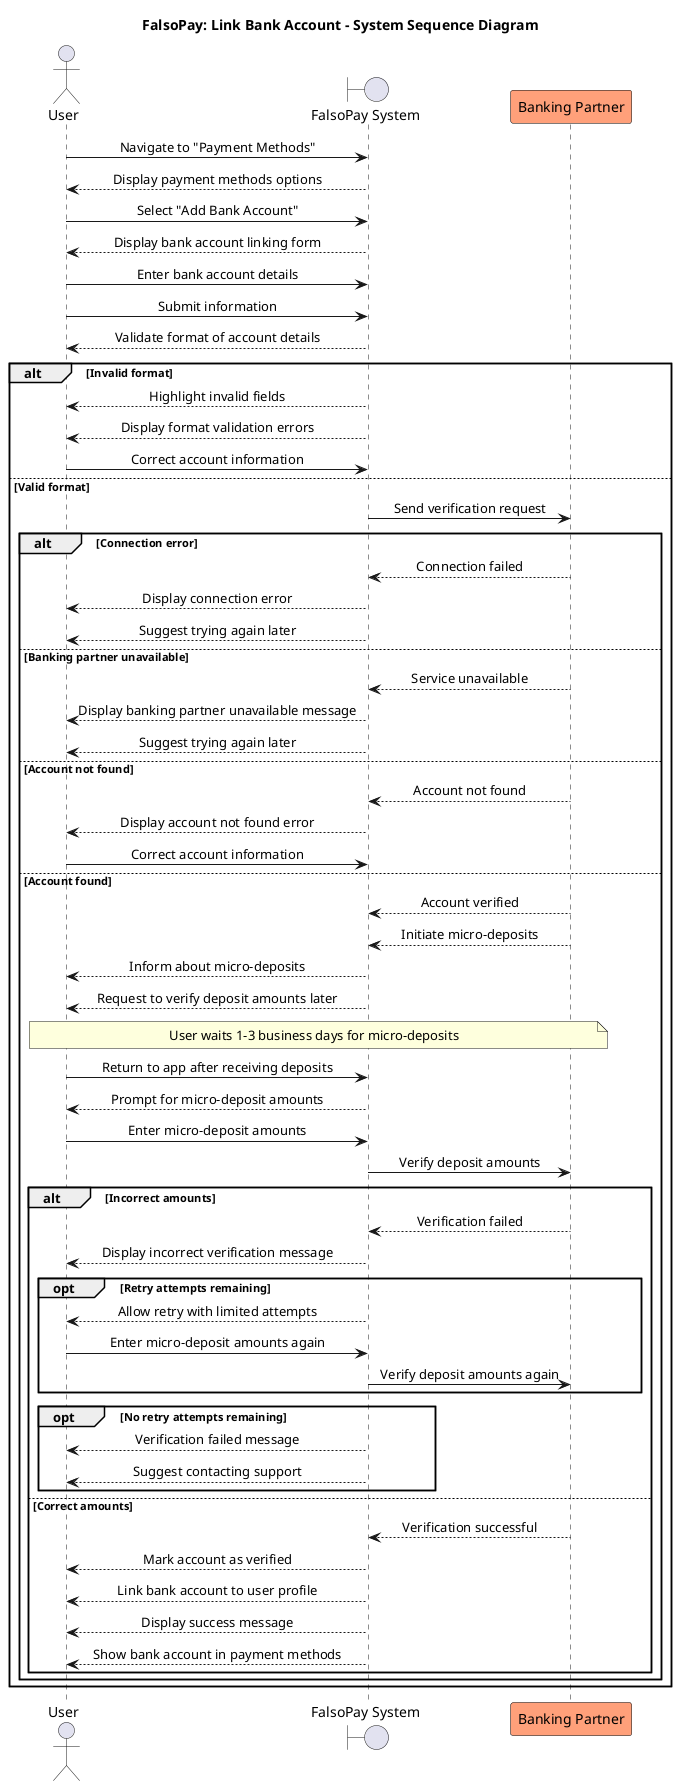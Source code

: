 @startuml Link-Bank-Account-SSD

skinparam sequenceMessageAlign center
skinparam sequenceParticipantBorderColor Black
skinparam sequenceParticipantBackgroundColor LightSalmon

title "FalsoPay: Link Bank Account - System Sequence Diagram"

actor "User" as user
boundary "FalsoPay System" as system
participant "Banking Partner" as bank

user -> system: Navigate to "Payment Methods"
system --> user: Display payment methods options

user -> system: Select "Add Bank Account"
system --> user: Display bank account linking form

user -> system: Enter bank account details
user -> system: Submit information

system --> user: Validate format of account details

alt Invalid format
    system --> user: Highlight invalid fields
    system --> user: Display format validation errors
    user -> system: Correct account information
else Valid format
    system -> bank: Send verification request
    
    alt Connection error
        bank --> system: Connection failed
        system --> user: Display connection error
        system --> user: Suggest trying again later
    else Banking partner unavailable
        bank --> system: Service unavailable
        system --> user: Display banking partner unavailable message
        system --> user: Suggest trying again later
    else Account not found
        bank --> system: Account not found
        system --> user: Display account not found error
        user -> system: Correct account information
    else Account found
        bank --> system: Account verified
        bank --> system: Initiate micro-deposits
        
        system --> user: Inform about micro-deposits
        system --> user: Request to verify deposit amounts later
        
        note over user, bank: User waits 1-3 business days for micro-deposits
        
        user -> system: Return to app after receiving deposits
        system --> user: Prompt for micro-deposit amounts
        user -> system: Enter micro-deposit amounts
        
        system -> bank: Verify deposit amounts
        
        alt Incorrect amounts
            bank --> system: Verification failed
            system --> user: Display incorrect verification message
            
            opt Retry attempts remaining
                system --> user: Allow retry with limited attempts
                user -> system: Enter micro-deposit amounts again
                system -> bank: Verify deposit amounts again
            end
            
            opt No retry attempts remaining
                system --> user: Verification failed message
                system --> user: Suggest contacting support
            end
        else Correct amounts
            bank --> system: Verification successful
            system --> user: Mark account as verified
            system --> user: Link bank account to user profile
            system --> user: Display success message
            system --> user: Show bank account in payment methods
        end
    end
end

@enduml 